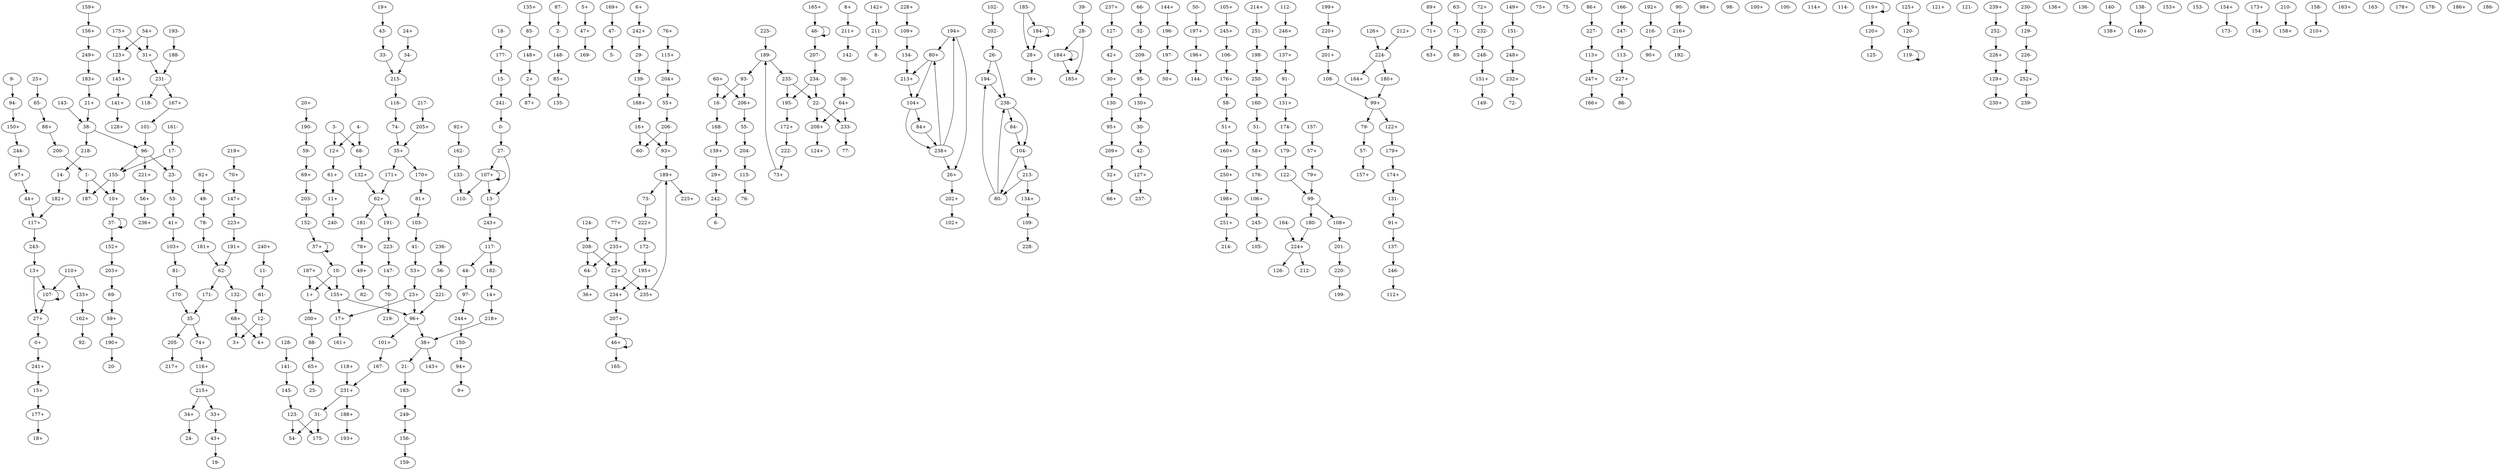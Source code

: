 digraph adj {
graph [k=45]
edge [d=-44]
"0+" [l=1882 C=17362]
"0-" [l=1882 C=17362]
"1+" [l=1110 C=10861]
"1-" [l=1110 C=10861]
"2+" [l=629 C=5640]
"2-" [l=629 C=5640]
"3+" [l=1256 C=11554]
"3-" [l=1256 C=11554]
"4+" [l=50 C=47]
"4-" [l=50 C=47]
"5+" [l=106 C=354]
"5-" [l=106 C=354]
"6+" [l=130 C=418]
"6-" [l=130 C=418]
"8+" [l=112 C=382]
"8-" [l=112 C=382]
"9+" [l=549 C=4578]
"9-" [l=549 C=4578]
"10+" [l=3098 C=30546]
"10-" [l=3098 C=30546]
"11+" [l=249 C=1013]
"11-" [l=249 C=1013]
"12+" [l=1654 C=16373]
"12-" [l=1654 C=16373]
"13+" [l=4435 C=43708]
"13-" [l=4435 C=43708]
"14+" [l=399 C=3495]
"14-" [l=399 C=3495]
"15+" [l=105 C=417]
"15-" [l=105 C=417]
"16+" [l=594 C=5745]
"16-" [l=594 C=5745]
"17+" [l=1628 C=15368]
"17-" [l=1628 C=15368]
"18+" [l=151 C=896]
"18-" [l=151 C=896]
"19+" [l=149 C=406]
"19-" [l=149 C=406]
"20+" [l=108 C=391]
"20-" [l=108 C=391]
"21+" [l=208 C=1717]
"21-" [l=208 C=1717]
"22+" [l=67 C=234]
"22-" [l=67 C=234]
"23+" [l=90 C=434]
"23-" [l=90 C=434]
"24+" [l=111 C=330]
"24-" [l=111 C=330]
"25+" [l=3855 C=36225]
"25-" [l=3855 C=36225]
"26+" [l=1674 C=17595]
"26-" [l=1674 C=17595]
"27+" [l=929 C=8634]
"27-" [l=929 C=8634]
"28+" [l=1009 C=9529]
"28-" [l=1009 C=9529]
"29+" [l=571 C=5446]
"29-" [l=571 C=5446]
"30+" [l=1666 C=16268]
"30-" [l=1666 C=16268]
"31+" [l=553 C=4428]
"31-" [l=553 C=4428]
"32+" [l=842 C=7700]
"32-" [l=842 C=7700]
"33+" [l=815 C=7745]
"33-" [l=815 C=7745]
"34+" [l=1835 C=16878]
"34-" [l=1835 C=16878]
"35+" [l=47 C=96]
"35-" [l=47 C=96]
"36+" [l=129 C=682]
"36-" [l=129 C=682]
"37+" [l=45 C=15]
"37-" [l=45 C=15]
"38+" [l=59 C=446]
"38-" [l=59 C=446]
"39+" [l=1412 C=13683]
"39-" [l=1412 C=13683]
"41+" [l=135 C=760]
"41-" [l=135 C=760]
"42+" [l=2001 C=20643]
"42-" [l=2001 C=20643]
"43+" [l=1048 C=8803]
"43-" [l=1048 C=8803]
"44+" [l=1897 C=18252]
"44-" [l=1897 C=18252]
"46+" [l=78 C=1127]
"46-" [l=78 C=1127]
"47+" [l=2099 C=21848]
"47-" [l=2099 C=21848]
"49+" [l=3128 C=30188]
"49-" [l=3128 C=30188]
"50+" [l=3831 C=36257]
"50-" [l=3831 C=36257]
"51+" [l=184 C=991]
"51-" [l=184 C=991]
"53+" [l=953 C=9610]
"53-" [l=953 C=9610]
"54+" [l=71 C=208]
"54-" [l=71 C=208]
"55+" [l=127 C=597]
"55-" [l=127 C=597]
"56+" [l=2060 C=17224]
"56-" [l=2060 C=17224]
"57+" [l=1787 C=14316]
"57-" [l=1787 C=14316]
"58+" [l=1547 C=14456]
"58-" [l=1547 C=14456]
"59+" [l=492 C=3650]
"59-" [l=492 C=3650]
"60+" [l=153 C=987]
"60-" [l=153 C=987]
"61+" [l=3254 C=33194]
"61-" [l=3254 C=33194]
"62+" [l=51 C=59]
"62-" [l=51 C=59]
"63+" [l=93 C=219]
"63-" [l=93 C=219]
"64+" [l=671 C=5153]
"64-" [l=671 C=5153]
"65+" [l=630 C=5963]
"65-" [l=630 C=5963]
"66+" [l=127 C=473]
"66-" [l=127 C=473]
"68+" [l=163 C=961]
"68-" [l=163 C=961]
"69+" [l=437 C=3191]
"69-" [l=437 C=3191]
"70+" [l=1286 C=12983]
"70-" [l=1286 C=12983]
"71+" [l=537 C=4093]
"71-" [l=537 C=4093]
"72+" [l=1041 C=9824]
"72-" [l=1041 C=9824]
"73+" [l=3292 C=34348]
"73-" [l=3292 C=34348]
"74+" [l=622 C=4992]
"74-" [l=622 C=4992]
"75+" [l=97 C=313]
"75-" [l=97 C=313]
"76+" [l=165 C=1091]
"76-" [l=165 C=1091]
"77+" [l=95 C=197]
"77-" [l=95 C=197]
"78+" [l=153 C=1075]
"78-" [l=153 C=1075]
"79+" [l=1453 C=13685]
"79-" [l=1453 C=13685]
"80+" [l=69 C=1140]
"80-" [l=69 C=1140]
"81+" [l=1094 C=9459]
"81-" [l=1094 C=9459]
"82+" [l=153 C=618]
"82-" [l=153 C=618]
"84+" [l=89 C=526]
"84-" [l=89 C=526]
"85+" [l=477 C=3922]
"85-" [l=477 C=3922]
"86+" [l=2297 C=21987]
"86-" [l=2297 C=21987]
"87+" [l=102 C=338]
"87-" [l=102 C=338]
"88+" [l=2452 C=23362]
"88-" [l=2452 C=23362]
"89+" [l=115 C=413]
"89-" [l=115 C=413]
"90+" [l=343 C=2751]
"90-" [l=343 C=2751]
"91+" [l=3934 C=38772]
"91-" [l=3934 C=38772]
"92+" [l=133 C=442]
"92-" [l=133 C=442]
"93+" [l=143 C=1049]
"93-" [l=143 C=1049]
"94+" [l=709 C=4827]
"94-" [l=709 C=4827]
"95+" [l=116 C=739]
"95-" [l=116 C=739]
"96+" [l=67 C=186]
"96-" [l=67 C=186]
"97+" [l=325 C=1697]
"97-" [l=325 C=1697]
"98+" [l=184 C=735]
"98-" [l=184 C=735]
"99+" [l=50 C=102]
"99-" [l=50 C=102]
"100+" [l=117 C=315]
"100-" [l=117 C=315]
"101+" [l=205 C=1057]
"101-" [l=205 C=1057]
"102+" [l=380 C=2746]
"102-" [l=380 C=2746]
"103+" [l=582 C=3983]
"103-" [l=582 C=3983]
"104+" [l=47 C=184]
"104-" [l=47 C=184]
"105+" [l=112 C=676]
"105-" [l=112 C=676]
"106+" [l=4121 C=36881]
"106-" [l=4121 C=36881]
"107+" [l=45 C=6]
"107-" [l=45 C=6]
"108+" [l=195 C=997]
"108-" [l=195 C=997]
"109+" [l=247 C=1898]
"109-" [l=247 C=1898]
"110+" [l=435 C=3628]
"110-" [l=435 C=3628]
"112+" [l=1579 C=12958]
"112-" [l=1579 C=12958]
"113+" [l=128 C=589]
"113-" [l=128 C=589]
"114+" [l=106 C=470]
"114-" [l=106 C=470]
"115+" [l=232 C=1229]
"115-" [l=232 C=1229]
"116+" [l=167 C=899]
"116-" [l=167 C=899]
"117+" [l=2629 C=22870]
"117-" [l=2629 C=22870]
"118+" [l=363 C=2415]
"118-" [l=363 C=2415]
"119+" [l=48 C=77]
"119-" [l=48 C=77]
"120+" [l=4018 C=41714]
"120-" [l=4018 C=41714]
"121+" [l=99 C=309]
"121-" [l=99 C=309]
"122+" [l=709 C=6882]
"122-" [l=709 C=6882]
"123+" [l=2727 C=25332]
"123-" [l=2727 C=25332]
"124+" [l=1100 C=9689]
"124-" [l=1100 C=9689]
"125+" [l=122 C=369]
"125-" [l=122 C=369]
"126+" [l=1379 C=12388]
"126-" [l=1379 C=12388]
"127+" [l=3981 C=40932]
"127-" [l=3981 C=40932]
"128+" [l=1550 C=17273]
"128-" [l=1550 C=17273]
"129+" [l=918 C=7897]
"129-" [l=918 C=7897]
"130+" [l=726 C=7043]
"130-" [l=726 C=7043]
"131+" [l=2369 C=21322]
"131-" [l=2369 C=21322]
"132+" [l=1013 C=9658]
"132-" [l=1013 C=9658]
"133+" [l=1263 C=12038]
"133-" [l=1263 C=12038]
"134+" [l=2156 C=23000]
"134-" [l=2156 C=23000]
"135+" [l=1378 C=13026]
"135-" [l=1378 C=13026]
"136+" [l=189 C=653]
"136-" [l=189 C=653]
"137+" [l=1506 C=12432]
"137-" [l=1506 C=12432]
"138+" [l=110 C=516]
"138-" [l=110 C=516]
"139+" [l=908 C=9266]
"139-" [l=908 C=9266]
"140+" [l=2038 C=19872]
"140-" [l=2038 C=19872]
"141+" [l=1336 C=12878]
"141-" [l=1336 C=12878]
"142+" [l=214 C=1213]
"142-" [l=214 C=1213]
"143+" [l=158 C=782]
"143-" [l=158 C=782]
"144+" [l=1027 C=8530]
"144-" [l=1027 C=8530]
"145+" [l=184 C=911]
"145-" [l=184 C=911]
"147+" [l=262 C=2008]
"147-" [l=262 C=2008]
"148+" [l=481 C=4608]
"148-" [l=481 C=4608]
"149+" [l=171 C=1079]
"149-" [l=171 C=1079]
"150+" [l=151 C=448]
"150-" [l=151 C=448]
"151+" [l=209 C=1078]
"151-" [l=209 C=1078]
"152+" [l=412 C=3635]
"152-" [l=412 C=3635]
"153+" [l=90 C=338]
"153-" [l=90 C=338]
"154+" [l=464 C=2924]
"154-" [l=464 C=2924]
"155+" [l=49 C=32]
"155-" [l=49 C=32]
"156+" [l=633 C=4658]
"156-" [l=633 C=4658]
"157+" [l=3305 C=29233]
"157-" [l=3305 C=29233]
"158+" [l=114 C=657]
"158-" [l=114 C=657]
"159+" [l=118 C=431]
"159-" [l=118 C=431]
"160+" [l=1767 C=15582]
"160-" [l=1767 C=15582]
"161+" [l=97 C=303]
"161-" [l=97 C=303]
"162+" [l=232 C=931]
"162-" [l=232 C=931]
"163+" [l=146 C=460]
"163-" [l=146 C=460]
"164+" [l=2350 C=23476]
"164-" [l=2350 C=23476]
"165+" [l=5644 C=57714]
"165-" [l=5644 C=57714]
"166+" [l=960 C=9535]
"166-" [l=960 C=9535]
"167+" [l=642 C=6334]
"167-" [l=642 C=6334]
"168+" [l=593 C=5465]
"168-" [l=593 C=5465]
"169+" [l=342 C=2618]
"169-" [l=342 C=2618]
"170+" [l=1221 C=10731]
"170-" [l=1221 C=10731]
"171+" [l=118 C=560]
"171-" [l=118 C=560]
"172+" [l=346 C=2781]
"172-" [l=346 C=2781]
"173+" [l=925 C=7279]
"173-" [l=925 C=7279]
"174+" [l=1621 C=14701]
"174-" [l=1621 C=14701]
"175+" [l=56 C=165]
"175-" [l=56 C=165]
"176+" [l=196 C=1260]
"176-" [l=196 C=1260]
"177+" [l=3373 C=33775]
"177-" [l=3373 C=33775]
"178+" [l=191 C=778]
"178-" [l=191 C=778]
"179+" [l=4035 C=37904]
"179-" [l=4035 C=37904]
"180+" [l=124 C=604]
"180-" [l=124 C=604]
"181+" [l=1529 C=14971]
"181-" [l=1529 C=14971]
"182+" [l=118 C=464]
"182-" [l=118 C=464]
"183+" [l=630 C=6079]
"183-" [l=630 C=6079]
"184+" [l=89 C=427]
"184-" [l=89 C=427]
"185+" [l=99 C=619]
"185-" [l=99 C=619]
"186+" [l=458 C=3548]
"186-" [l=458 C=3548]
"187+" [l=67 C=156]
"187-" [l=67 C=156]
"188+" [l=1157 C=10111]
"188-" [l=1157 C=10111]
"189+" [l=953 C=8370]
"189-" [l=953 C=8370]
"190+" [l=1097 C=8653]
"190-" [l=1097 C=8653]
"191+" [l=127 C=550]
"191-" [l=127 C=550]
"192+" [l=196 C=1048]
"192-" [l=196 C=1048]
"193+" [l=505 C=3424]
"193-" [l=505 C=3424]
"194+" [l=89 C=460]
"194-" [l=89 C=460]
"195+" [l=2072 C=22453]
"195-" [l=2072 C=22453]
"196+" [l=2642 C=24493]
"196-" [l=2642 C=24493]
"197+" [l=240 C=935]
"197-" [l=240 C=935]
"198+" [l=122 C=294]
"198-" [l=122 C=294]
"199+" [l=2032 C=18312]
"199-" [l=2032 C=18312]
"200+" [l=4141 C=42038]
"200-" [l=4141 C=42038]
"201+" [l=349 C=2827]
"201-" [l=349 C=2827]
"202+" [l=101 C=441]
"202-" [l=101 C=441]
"203+" [l=3490 C=30200]
"203-" [l=3490 C=30200]
"204+" [l=834 C=7780]
"204-" [l=834 C=7780]
"205+" [l=902 C=7710]
"205-" [l=902 C=7710]
"206+" [l=653 C=6629]
"206-" [l=653 C=6629]
"207+" [l=505 C=3627]
"207-" [l=505 C=3627]
"208+" [l=511 C=4494]
"208-" [l=511 C=4494]
"209+" [l=1119 C=10797]
"209-" [l=1119 C=10797]
"210+" [l=1530 C=13656]
"210-" [l=1530 C=13656]
"211+" [l=223 C=1835]
"211-" [l=223 C=1835]
"212+" [l=111 C=476]
"212-" [l=111 C=476]
"213+" [l=67 C=563]
"213-" [l=67 C=563]
"214+" [l=2740 C=24487]
"214-" [l=2740 C=24487]
"215+" [l=2327 C=19926]
"215-" [l=2327 C=19926]
"216+" [l=1510 C=13204]
"216-" [l=1510 C=13204]
"217+" [l=94 C=335]
"217-" [l=94 C=335]
"218+" [l=324 C=2108]
"218-" [l=324 C=2108]
"219+" [l=136 C=623]
"219-" [l=136 C=623]
"220+" [l=2046 C=18640]
"220-" [l=2046 C=18640]
"221+" [l=1456 C=13115]
"221-" [l=1456 C=13115]
"222+" [l=864 C=8346]
"222-" [l=864 C=8346]
"223+" [l=4315 C=41994]
"223-" [l=4315 C=41994]
"224+" [l=45 C=11]
"224-" [l=45 C=11]
"225+" [l=2265 C=21240]
"225-" [l=2265 C=21240]
"226+" [l=907 C=7699]
"226-" [l=907 C=7699]
"227+" [l=1495 C=15457]
"227-" [l=1495 C=15457]
"228+" [l=1564 C=15680]
"228-" [l=1564 C=15680]
"230+" [l=95 C=338]
"230-" [l=95 C=338]
"231+" [l=54 C=185]
"231-" [l=54 C=185]
"232+" [l=378 C=2569]
"232-" [l=378 C=2569]
"233+" [l=413 C=3005]
"233-" [l=413 C=3005]
"234+" [l=109 C=364]
"234-" [l=109 C=364]
"235+" [l=1429 C=14854]
"235-" [l=1429 C=14854]
"236+" [l=96 C=225]
"236-" [l=96 C=225]
"237+" [l=91 C=440]
"237-" [l=91 C=440]
"238+" [l=47 C=150]
"238-" [l=47 C=150]
"239+" [l=139 C=372]
"239-" [l=139 C=372]
"240+" [l=992 C=9521]
"240-" [l=992 C=9521]
"241+" [l=128 C=0]
"241-" [l=128 C=0]
"242+" [l=96 C=0]
"242-" [l=96 C=0]
"243+" [l=128 C=0]
"243-" [l=128 C=0]
"244+" [l=108 C=0]
"244-" [l=108 C=0]
"245+" [l=89 C=0]
"245-" [l=89 C=0]
"246+" [l=92 C=0]
"246-" [l=92 C=0]
"247+" [l=136 C=0]
"247-" [l=136 C=0]
"248+" [l=107 C=0]
"248-" [l=107 C=0]
"249+" [l=95 C=0]
"249-" [l=95 C=0]
"250+" [l=125 C=0]
"250-" [l=125 C=0]
"251+" [l=117 C=0]
"251-" [l=117 C=0]
"252+" [l=104 C=0]
"252-" [l=104 C=0]
"0+" -> "241+"
"0-" -> "27-" [d=-41]
"1+" -> "200+" [d=-35]
"1-" -> "10+"
"1-" -> "187-"
"2+" -> "87+" [d=-33]
"2-" -> "148-" [d=-32]
"3-" -> "12+"
"3-" -> "68-"
"4-" -> "12+"
"4-" -> "68-"
"5+" -> "47+" [d=-25]
"6+" -> "242+"
"8+" -> "211+" [d=-33]
"9-" -> "94-" [d=-33]
"10+" -> "37-"
"10-" -> "1+"
"10-" -> "155+"
"11+" -> "240-" [d=-35]
"11-" -> "61-" [d=-25]
"12+" -> "61+" [d=-36]
"12-" -> "3+"
"12-" -> "4+"
"13+" -> "27+"
"13+" -> "107-" [d=-43]
"13-" -> "243+"
"14+" -> "218+" [d=-22]
"14-" -> "182+" [d=-36]
"15+" -> "177+" [d=-37]
"15-" -> "241-"
"16+" -> "60-"
"16+" -> "93+"
"16-" -> "168-" [d=-12]
"17+" -> "161+" [d=-21]
"17-" -> "23-"
"17-" -> "155-"
"18-" -> "177-" [d=-17]
"19+" -> "43-" [d=-37]
"20+" -> "190-" [d=-11]
"21+" -> "38-"
"21-" -> "183-" [d=-39]
"22+" -> "234+"
"22+" -> "235+"
"22-" -> "208+"
"22-" -> "233-"
"23+" -> "17+"
"23+" -> "96+" [d=-42]
"23-" -> "53-" [d=-42]
"24+" -> "34-" [d=-23]
"25+" -> "65-" [d=-39]
"26+" -> "202+" [d=-37]
"26-" -> "194-"
"26-" -> "238-" [d=-42]
"27+" -> "0+" [d=-41]
"27-" -> "13-"
"27-" -> "107+"
"28+" -> "39+" [d=-40]
"28-" -> "184+"
"28-" -> "185+"
"29+" -> "242-"
"29-" -> "139-" [d=-39]
"30+" -> "130-" [d=-14]
"30-" -> "42-" [d=-38]
"31+" -> "231-"
"31-" -> "54-"
"31-" -> "175-"
"32+" -> "66+" [d=-40]
"32-" -> "209-" [d=-38]
"33+" -> "43+" [d=-39]
"33-" -> "215-"
"34+" -> "24-" [d=-23]
"34-" -> "215-"
"35+" -> "170+"
"35+" -> "171+"
"35-" -> "74+"
"35-" -> "205-"
"36-" -> "64+" [d=-9]
"37+" -> "10-"
"37+" -> "37+" [d=-43]
"37-" -> "152+"
"37-" -> "37-" [d=-43]
"38+" -> "21-"
"38+" -> "143+"
"38-" -> "218-"
"38-" -> "96-" [d=-14]
"39-" -> "28-" [d=-40]
"41+" -> "103+" [d=-35]
"41-" -> "53+" [d=-17]
"42+" -> "30+" [d=-38]
"42-" -> "127+" [d=-39]
"43+" -> "19-" [d=-37]
"43-" -> "33-" [d=-39]
"44+" -> "117+"
"44-" -> "97-" [d=-20]
"46+" -> "165-"
"46+" -> "46+" [d=-26]
"46-" -> "207-"
"46-" -> "46-" [d=-26]
"47+" -> "169-" [d=-26]
"47-" -> "5-" [d=-25]
"49+" -> "82-" [d=-38]
"49-" -> "78-" [d=-38]
"50-" -> "197+" [d=-29]
"51+" -> "160+" [d=-38]
"51-" -> "58+" [d=-41]
"53+" -> "23+" [d=-42]
"53-" -> "41+" [d=-17]
"54+" -> "31+"
"54+" -> "123+"
"55+" -> "206-" [d=-42]
"55-" -> "204-" [d=-41]
"56+" -> "236+" [d=-24]
"56-" -> "221-" [d=-37]
"57+" -> "79+" [d=-41]
"57-" -> "157+" [d=-28]
"58+" -> "176-" [d=-36]
"58-" -> "51+" [d=-41]
"59+" -> "190+" [d=-39]
"59-" -> "69+" [d=-5]
"60+" -> "16-"
"60+" -> "206+"
"61+" -> "11+" [d=-25]
"61-" -> "12-" [d=-36]
"62+" -> "181-"
"62+" -> "191-"
"62-" -> "132-"
"62-" -> "171-"
"63-" -> "71-" [d=-35]
"64+" -> "208+"
"64+" -> "233-"
"64-" -> "36+" [d=-9]
"65+" -> "25-" [d=-39]
"65-" -> "88+" [d=-42]
"66-" -> "32-" [d=-40]
"68+" -> "3+"
"68+" -> "4+"
"68-" -> "132+" [d=-32]
"69+" -> "203-" [d=-36]
"69-" -> "59+" [d=-5]
"70+" -> "147+" [d=-35]
"70-" -> "219-" [d=-20]
"71+" -> "63+" [d=-35]
"71-" -> "89-" [d=-27]
"72+" -> "232-" [d=-37]
"73+" -> "189-"
"73-" -> "222+" [d=-41]
"74+" -> "116+" [d=-38]
"74-" -> "35+"
"76+" -> "115+" [d=-17]
"77+" -> "233+" [d=-22]
"78+" -> "49+" [d=-38]
"78-" -> "181+" [d=-26]
"79+" -> "99-"
"79-" -> "57-" [d=-41]
"80+" -> "104+" [d=-36]
"80+" -> "213+" [d=-16]
"80-" -> "194-"
"80-" -> "238-" [d=-42]
"81+" -> "103-" [d=-40]
"81-" -> "170-" [d=-30]
"82+" -> "49-" [d=-38]
"84+" -> "238+"
"84-" -> "104-"
"85+" -> "135-" [d=-14]
"85-" -> "148+" [d=-37]
"86+" -> "227-" [d=-35]
"87-" -> "2-" [d=-33]
"88+" -> "200-" [d=-42]
"88-" -> "65+" [d=-42]
"89+" -> "71+" [d=-27]
"90-" -> "216+" [d=-41]
"91+" -> "137-" [d=-36]
"91-" -> "131+" [d=-37]
"92+" -> "162-" [d=-10]
"93+" -> "189+"
"93-" -> "16-"
"93-" -> "206+"
"94+" -> "9+" [d=-33]
"94-" -> "150+" [d=-27]
"95+" -> "209+" [d=-35]
"95-" -> "130+" [d=-39]
"96+" -> "101+"
"96+" -> "38+" [d=-14]
"96-" -> "221+"
"96-" -> "23-" [d=-42]
"96-" -> "155-" [d=-42]
"97+" -> "44+" [d=-20]
"97-" -> "244+"
"99+" -> "79-"
"99+" -> "122+"
"99-" -> "108+"
"99-" -> "180-"
"101+" -> "167-" [d=-33]
"101-" -> "96-"
"102-" -> "202-" [d=-33]
"103+" -> "81-" [d=-40]
"103-" -> "41-" [d=-35]
"104+" -> "84+"
"104+" -> "238+" [d=-42]
"104-" -> "213-"
"104-" -> "80-" [d=-36]
"105+" -> "245+"
"106+" -> "245-"
"106-" -> "176+" [d=-17]
"107+" -> "110-" [d=-32]
"107+" -> "13-" [d=-43]
"107+" -> "107+" [d=-43]
"107-" -> "27+"
"107-" -> "107-" [d=-43]
"108+" -> "201-" [d=-7]
"108-" -> "99+"
"109+" -> "134-" [d=-40]
"109-" -> "228-" [d=-41]
"110+" -> "133+"
"110+" -> "107-" [d=-32]
"112-" -> "246+"
"113+" -> "247+"
"113-" -> "227+" [d=-40]
"115+" -> "204+" [d=-34]
"115-" -> "76-" [d=-17]
"116+" -> "215+" [d=-14]
"116-" -> "74-" [d=-38]
"117+" -> "243-"
"117-" -> "44-"
"117-" -> "182-"
"118+" -> "231+"
"119+" -> "119+"
"119+" -> "120+"
"119-" -> "119-"
"120+" -> "125-" [d=-37]
"120-" -> "119-"
"122+" -> "179+" [d=-7]
"122-" -> "99-"
"123+" -> "145+" [d=-32]
"123-" -> "54-"
"123-" -> "175-"
"124-" -> "208-" [d=-38]
"125+" -> "120-" [d=-37]
"126+" -> "224-"
"127+" -> "237-" [d=-13]
"127-" -> "42+" [d=-39]
"128-" -> "141-" [d=-40]
"129+" -> "230+" [d=-15]
"129-" -> "226-" [d=-41]
"130+" -> "30-" [d=-14]
"130-" -> "95+" [d=-39]
"131+" -> "174-" [d=-37]
"131-" -> "91+" [d=-37]
"132+" -> "62+"
"132-" -> "68+" [d=-32]
"133+" -> "162+" [d=-38]
"133-" -> "110-"
"134+" -> "109-" [d=-40]
"134-" -> "213+"
"135+" -> "85-" [d=-14]
"137+" -> "91-" [d=-36]
"137-" -> "246-"
"138-" -> "140+" [d=-39]
"139+" -> "29+" [d=-39]
"139-" -> "168+" [d=-35]
"140-" -> "138+" [d=-39]
"141+" -> "128+" [d=-40]
"141-" -> "145-" [d=-33]
"142+" -> "211-" [d=-35]
"143-" -> "38-"
"144+" -> "196-" [d=-39]
"145+" -> "141+" [d=-33]
"145-" -> "123-" [d=-32]
"147+" -> "223+" [d=-41]
"147-" -> "70-" [d=-35]
"148+" -> "2+" [d=-32]
"148-" -> "85+" [d=-37]
"149+" -> "151-" [d=-40]
"150+" -> "244-"
"150-" -> "94+" [d=-27]
"151+" -> "149-" [d=-40]
"151-" -> "248+"
"152+" -> "203+" [d=-8]
"152-" -> "37+"
"154+" -> "173-" [d=-36]
"155+" -> "17+"
"155+" -> "96+" [d=-42]
"155-" -> "10+"
"155-" -> "187-"
"156+" -> "249+"
"156-" -> "159-" [d=-35]
"157-" -> "57+" [d=-28]
"158-" -> "210+" [d=-37]
"159+" -> "156+" [d=-35]
"160+" -> "250+"
"160-" -> "51-" [d=-38]
"161-" -> "17-" [d=-21]
"162+" -> "92-" [d=-10]
"162-" -> "133-" [d=-38]
"164-" -> "224+"
"165+" -> "46-"
"166-" -> "247-"
"167+" -> "101-" [d=-33]
"167-" -> "231+"
"168+" -> "16+" [d=-12]
"168-" -> "139+" [d=-35]
"169+" -> "47-" [d=-26]
"170+" -> "81+" [d=-30]
"170-" -> "35-"
"171+" -> "62+"
"171-" -> "35-"
"172+" -> "222-" [d=-41]
"172-" -> "195+" [d=-27]
"173+" -> "154-" [d=-36]
"174+" -> "131-" [d=-37]
"174-" -> "179-" [d=-26]
"175+" -> "31+"
"175+" -> "123+"
"176+" -> "58-" [d=-36]
"176-" -> "106+" [d=-17]
"177+" -> "18+" [d=-17]
"177-" -> "15-" [d=-37]
"179+" -> "174+" [d=-26]
"179-" -> "122-" [d=-7]
"180+" -> "99+"
"180-" -> "224+"
"181+" -> "62-"
"181-" -> "78+" [d=-26]
"182+" -> "117+"
"182-" -> "14+" [d=-36]
"183+" -> "21+" [d=-39]
"183-" -> "249-"
"184+" -> "184+"
"184+" -> "185+"
"184-" -> "28+"
"184-" -> "184-"
"185-" -> "28+"
"185-" -> "184-"
"187+" -> "1+"
"187+" -> "155+"
"188+" -> "193+" [d=-41]
"188-" -> "231-"
"189+" -> "73-"
"189+" -> "225+"
"189-" -> "93-"
"189-" -> "235-"
"190+" -> "20-" [d=-11]
"190-" -> "59-" [d=-39]
"191+" -> "62-"
"191-" -> "223-" [d=-26]
"192+" -> "216-" [d=-39]
"193-" -> "188-" [d=-41]
"194+" -> "26+"
"194+" -> "80+"
"194-" -> "238-"
"195+" -> "234+"
"195+" -> "235+"
"195-" -> "172+" [d=-27]
"196+" -> "144-" [d=-39]
"196-" -> "197-" [d=-33]
"197+" -> "196+" [d=-33]
"197-" -> "50+" [d=-29]
"198+" -> "251+"
"198-" -> "250-"
"199+" -> "220+" [d=-39]
"200+" -> "88-" [d=-42]
"200-" -> "1-" [d=-35]
"201+" -> "108-" [d=-7]
"201-" -> "220-" [d=-38]
"202+" -> "102+" [d=-33]
"202-" -> "26-" [d=-37]
"203+" -> "69-" [d=-36]
"203-" -> "152-" [d=-8]
"204+" -> "55+" [d=-41]
"204-" -> "115-" [d=-34]
"205+" -> "35+"
"205-" -> "217+" [d=-33]
"206+" -> "55-" [d=-42]
"206-" -> "60-"
"206-" -> "93+"
"207+" -> "46+"
"207-" -> "234-" [d=-31]
"208+" -> "124+" [d=-38]
"208-" -> "22+"
"208-" -> "64-"
"209+" -> "32+" [d=-38]
"209-" -> "95-" [d=-35]
"210-" -> "158+" [d=-37]
"211+" -> "142-" [d=-35]
"211-" -> "8-" [d=-33]
"212+" -> "224-"
"213+" -> "104+"
"213-" -> "134+"
"213-" -> "80-" [d=-16]
"214+" -> "251-"
"215+" -> "33+"
"215+" -> "34+"
"215-" -> "116-" [d=-14]
"216+" -> "192-" [d=-39]
"216-" -> "90+" [d=-41]
"217-" -> "205+" [d=-33]
"218+" -> "38+"
"218-" -> "14-" [d=-22]
"219+" -> "70+" [d=-20]
"220+" -> "201+" [d=-38]
"220-" -> "199-" [d=-39]
"221+" -> "56+" [d=-37]
"221-" -> "96+"
"222+" -> "172-" [d=-41]
"222-" -> "73+" [d=-41]
"223+" -> "191+" [d=-26]
"223-" -> "147-" [d=-41]
"224+" -> "126-"
"224+" -> "212-"
"224-" -> "164+"
"224-" -> "180+"
"225-" -> "189-"
"226+" -> "129+" [d=-41]
"226-" -> "252+"
"227+" -> "86-" [d=-35]
"227-" -> "113+" [d=-40]
"228+" -> "109+" [d=-41]
"230-" -> "129-" [d=-15]
"231+" -> "31-"
"231+" -> "188+"
"231-" -> "118-"
"231-" -> "167+"
"232+" -> "72-" [d=-37]
"232-" -> "248-"
"233+" -> "22+"
"233+" -> "64-"
"233-" -> "77-" [d=-22]
"234+" -> "207+" [d=-31]
"234-" -> "22-"
"234-" -> "195-"
"235+" -> "189+"
"235-" -> "22-"
"235-" -> "195-"
"236-" -> "56-" [d=-24]
"237+" -> "127-" [d=-13]
"238+" -> "194+"
"238+" -> "26+" [d=-42]
"238+" -> "80+" [d=-42]
"238-" -> "84-"
"238-" -> "104-" [d=-42]
"239+" -> "252-"
"240+" -> "11-" [d=-35]
"241+" -> "15+"
"241-" -> "0-"
"242+" -> "29-"
"242-" -> "6-"
"243+" -> "117-"
"243-" -> "13+"
"244+" -> "150-"
"244-" -> "97+"
"245+" -> "106-"
"245-" -> "105-"
"246+" -> "137+"
"246-" -> "112+"
"247+" -> "166+"
"247-" -> "113-"
"248+" -> "232+"
"248-" -> "151+"
"249+" -> "183+"
"249-" -> "156-"
"250+" -> "198+"
"250-" -> "160-"
"251+" -> "214-"
"251-" -> "198-"
"252+" -> "239-"
"252-" -> "226+"
}
